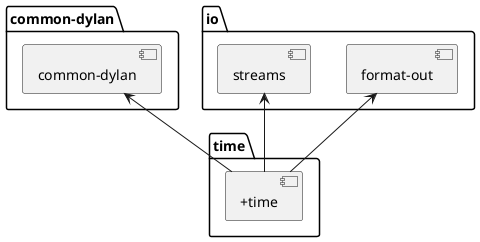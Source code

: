 @startuml

folder "common-dylan" as common_dylan_lib {
  [common-dylan] as common_dylan
}

folder "time" as time_lib { 
  [+time] as time
}

folder "io"  as io_lib {
  [format-out] as format_out
  [streams]
} 

common_dylan <-- time
format_out   <-- time 
streams      <-- time

@enduml